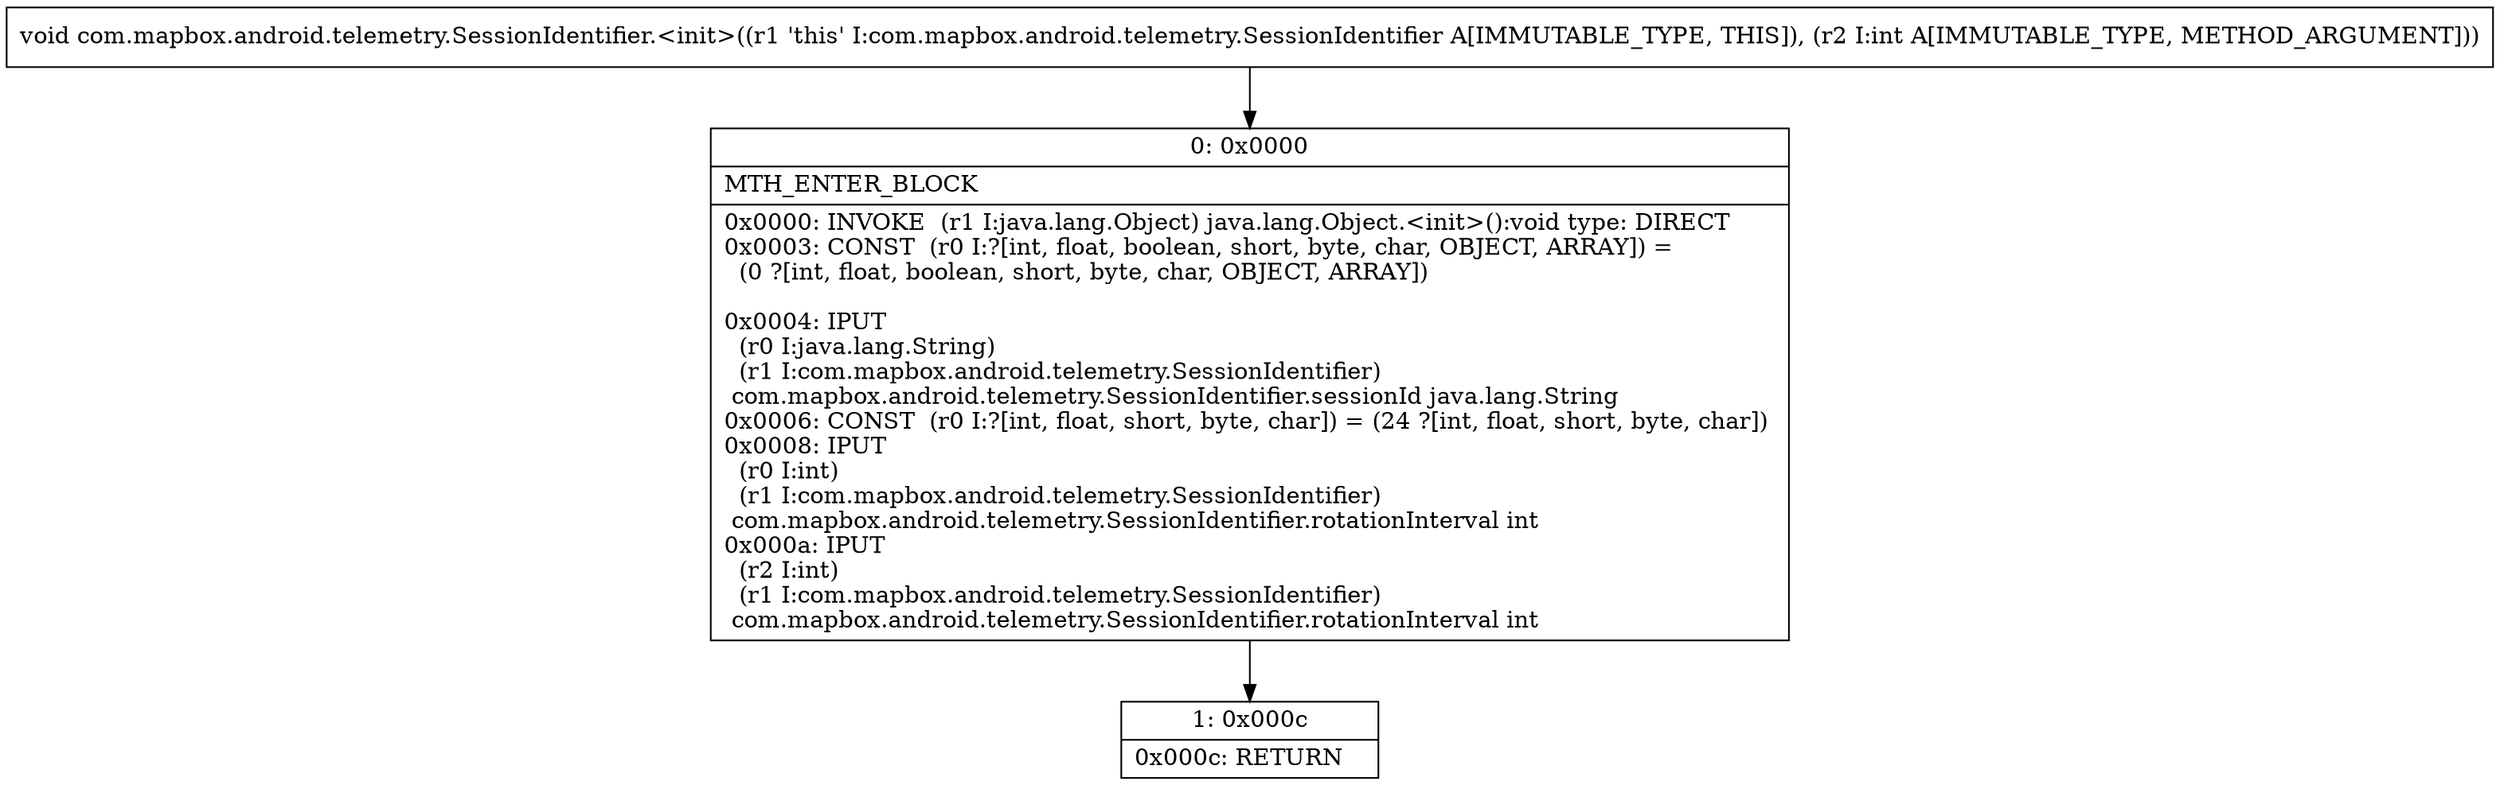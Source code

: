 digraph "CFG forcom.mapbox.android.telemetry.SessionIdentifier.\<init\>(I)V" {
Node_0 [shape=record,label="{0\:\ 0x0000|MTH_ENTER_BLOCK\l|0x0000: INVOKE  (r1 I:java.lang.Object) java.lang.Object.\<init\>():void type: DIRECT \l0x0003: CONST  (r0 I:?[int, float, boolean, short, byte, char, OBJECT, ARRAY]) = \l  (0 ?[int, float, boolean, short, byte, char, OBJECT, ARRAY])\l \l0x0004: IPUT  \l  (r0 I:java.lang.String)\l  (r1 I:com.mapbox.android.telemetry.SessionIdentifier)\l com.mapbox.android.telemetry.SessionIdentifier.sessionId java.lang.String \l0x0006: CONST  (r0 I:?[int, float, short, byte, char]) = (24 ?[int, float, short, byte, char]) \l0x0008: IPUT  \l  (r0 I:int)\l  (r1 I:com.mapbox.android.telemetry.SessionIdentifier)\l com.mapbox.android.telemetry.SessionIdentifier.rotationInterval int \l0x000a: IPUT  \l  (r2 I:int)\l  (r1 I:com.mapbox.android.telemetry.SessionIdentifier)\l com.mapbox.android.telemetry.SessionIdentifier.rotationInterval int \l}"];
Node_1 [shape=record,label="{1\:\ 0x000c|0x000c: RETURN   \l}"];
MethodNode[shape=record,label="{void com.mapbox.android.telemetry.SessionIdentifier.\<init\>((r1 'this' I:com.mapbox.android.telemetry.SessionIdentifier A[IMMUTABLE_TYPE, THIS]), (r2 I:int A[IMMUTABLE_TYPE, METHOD_ARGUMENT])) }"];
MethodNode -> Node_0;
Node_0 -> Node_1;
}

